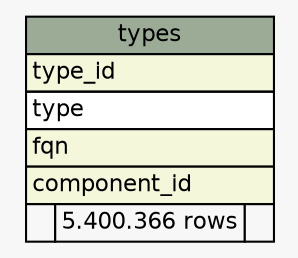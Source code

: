 // dot 2.36.0 on Mac OS X 10.10.3
// SchemaSpy rev 590
digraph "types" {
  graph [
    rankdir="RL"
    bgcolor="#f7f7f7"
    nodesep="0.18"
    ranksep="0.46"
    fontname="Helvetica"
    fontsize="11"
  ];
  node [
    fontname="Helvetica"
    fontsize="11"
    shape="plaintext"
  ];
  edge [
    arrowsize="0.8"
  ];
  "types" [
    label=<
    <TABLE BORDER="0" CELLBORDER="1" CELLSPACING="0" BGCOLOR="#ffffff">
      <TR><TD COLSPAN="3" BGCOLOR="#9bab96" ALIGN="CENTER">types</TD></TR>
      <TR><TD PORT="type_id" COLSPAN="3" BGCOLOR="#f4f7da" ALIGN="LEFT">type_id</TD></TR>
      <TR><TD PORT="type" COLSPAN="3" ALIGN="LEFT">type</TD></TR>
      <TR><TD PORT="fqn" COLSPAN="3" BGCOLOR="#f4f7da" ALIGN="LEFT">fqn</TD></TR>
      <TR><TD PORT="component_id" COLSPAN="3" BGCOLOR="#f4f7da" ALIGN="LEFT">component_id</TD></TR>
      <TR><TD ALIGN="LEFT" BGCOLOR="#f7f7f7">  </TD><TD ALIGN="RIGHT" BGCOLOR="#f7f7f7">5.400.366 rows</TD><TD ALIGN="RIGHT" BGCOLOR="#f7f7f7">  </TD></TR>
    </TABLE>>
    URL="tables/types.html"
    tooltip="types"
  ];
}

